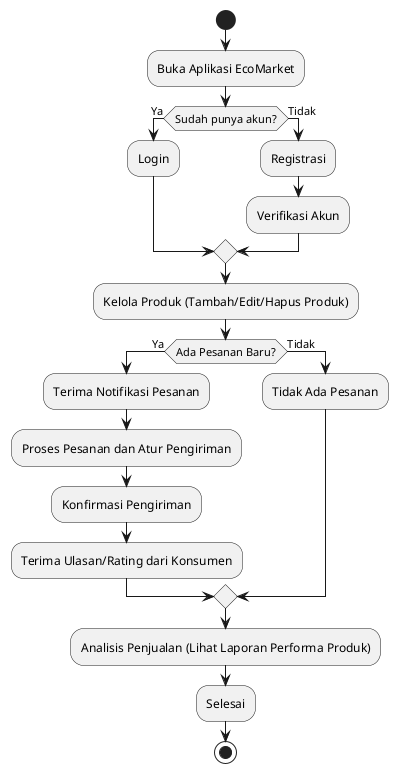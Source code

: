 @startuml
start

:Buka Aplikasi EcoMarket;

if (Sudah punya akun?) then (Ya)
  :Login;
else (Tidak)
  :Registrasi;
  :Verifikasi Akun;
endif

:Kelola Produk (Tambah/Edit/Hapus Produk);

if (Ada Pesanan Baru?) then (Ya)
  :Terima Notifikasi Pesanan;
  :Proses Pesanan dan Atur Pengiriman;
  :Konfirmasi Pengiriman;
  :Terima Ulasan/Rating dari Konsumen;
else (Tidak)
  :Tidak Ada Pesanan;
endif

:Analisis Penjualan (Lihat Laporan Performa Produk);
:Selesai;

stop
@enduml
